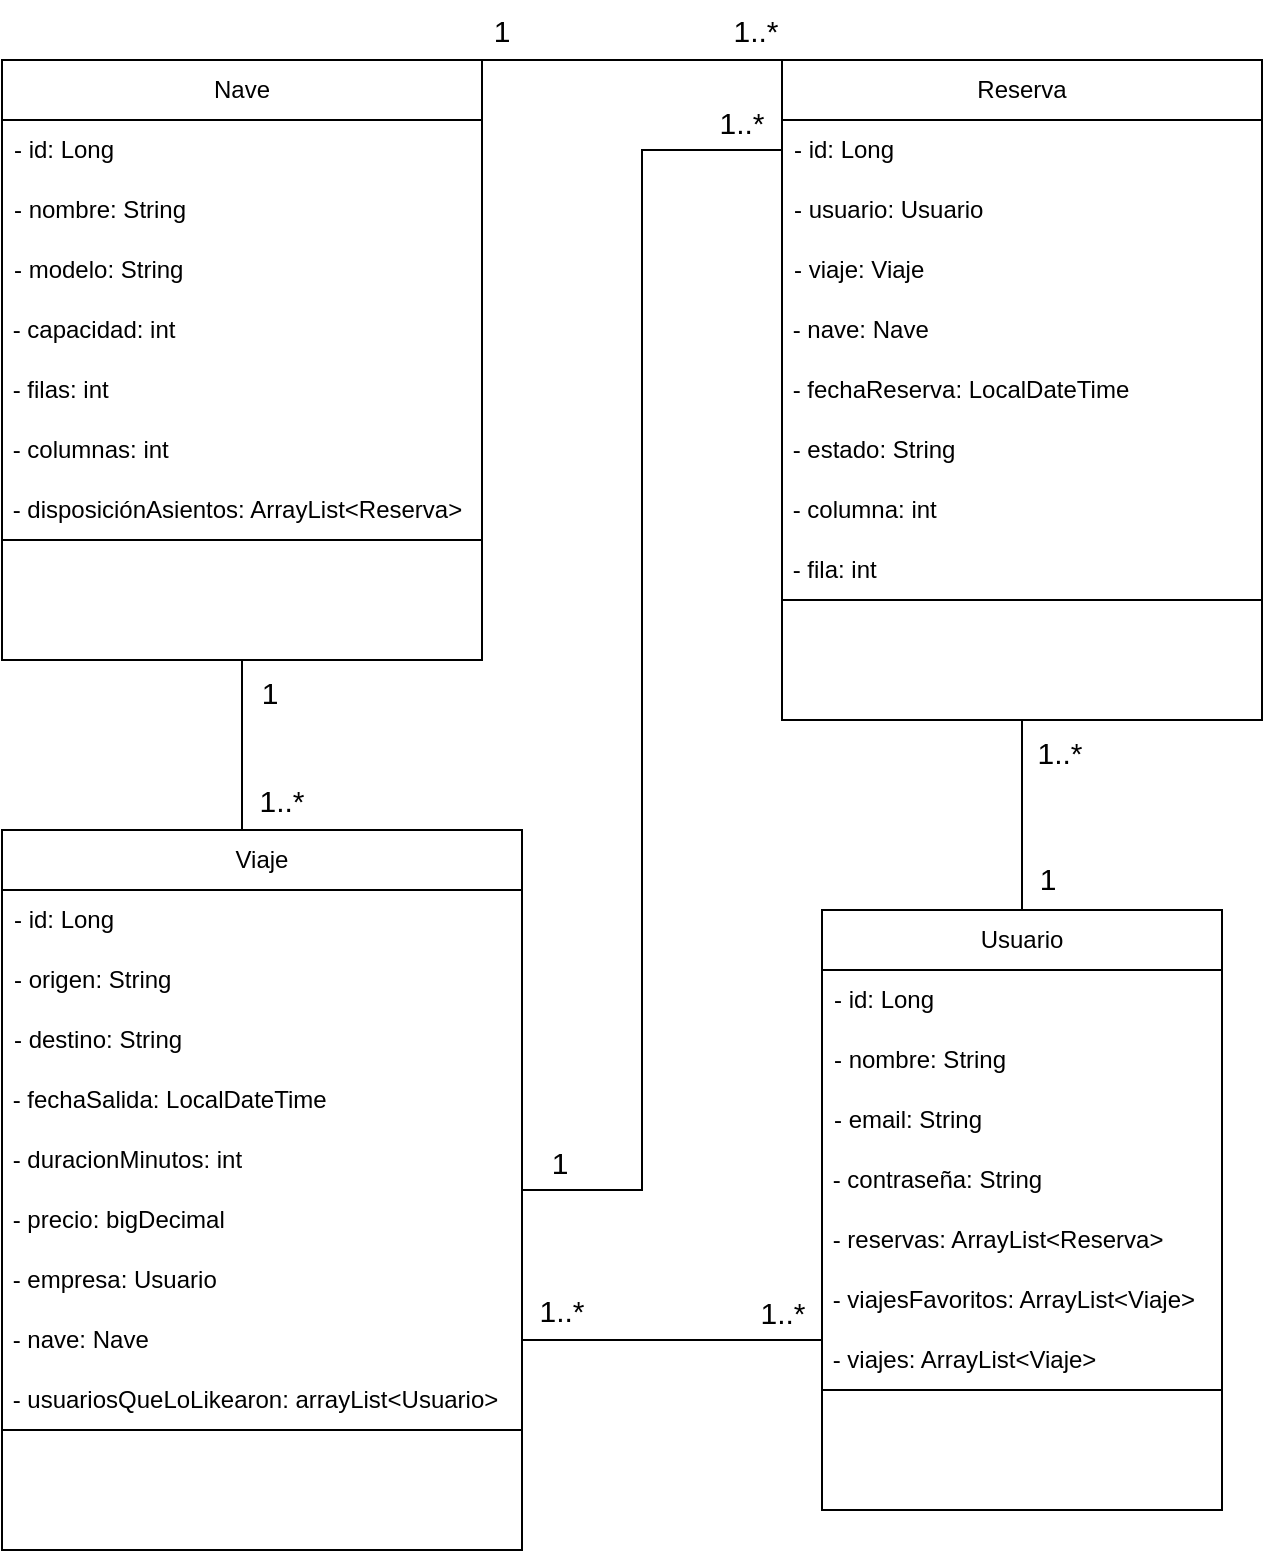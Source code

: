 <mxfile version="27.0.6">
  <diagram name="Page-1" id="gG8F5olyI8tmzku6u4oK">
    <mxGraphModel dx="689" dy="873" grid="1" gridSize="10" guides="1" tooltips="1" connect="1" arrows="1" fold="1" page="1" pageScale="1" pageWidth="850" pageHeight="1100" math="0" shadow="0">
      <root>
        <mxCell id="0" />
        <mxCell id="1" parent="0" />
        <mxCell id="Mqjfje0jI8EnwAkRnA07-51" style="edgeStyle=orthogonalEdgeStyle;rounded=0;orthogonalLoop=1;jettySize=auto;html=1;entryX=0;entryY=0.5;entryDx=0;entryDy=0;endArrow=none;startFill=0;" edge="1" parent="1" source="Mqjfje0jI8EnwAkRnA07-7" target="Mqjfje0jI8EnwAkRnA07-41">
          <mxGeometry relative="1" as="geometry">
            <Array as="points">
              <mxPoint x="400" y="750" />
              <mxPoint x="400" y="230" />
            </Array>
          </mxGeometry>
        </mxCell>
        <mxCell id="Mqjfje0jI8EnwAkRnA07-7" value="Viaje" style="swimlane;fontStyle=0;childLayout=stackLayout;horizontal=1;startSize=30;horizontalStack=0;resizeParent=1;resizeParentMax=0;resizeLast=0;collapsible=1;marginBottom=0;whiteSpace=wrap;html=1;" vertex="1" parent="1">
          <mxGeometry x="80" y="570" width="260" height="360" as="geometry" />
        </mxCell>
        <mxCell id="Mqjfje0jI8EnwAkRnA07-8" value="- id: Long" style="text;strokeColor=none;fillColor=none;align=left;verticalAlign=middle;spacingLeft=4;spacingRight=4;overflow=hidden;points=[[0,0.5],[1,0.5]];portConstraint=eastwest;rotatable=0;whiteSpace=wrap;html=1;" vertex="1" parent="Mqjfje0jI8EnwAkRnA07-7">
          <mxGeometry y="30" width="260" height="30" as="geometry" />
        </mxCell>
        <mxCell id="Mqjfje0jI8EnwAkRnA07-9" value="- origen: String" style="text;strokeColor=none;fillColor=none;align=left;verticalAlign=middle;spacingLeft=4;spacingRight=4;overflow=hidden;points=[[0,0.5],[1,0.5]];portConstraint=eastwest;rotatable=0;whiteSpace=wrap;html=1;" vertex="1" parent="Mqjfje0jI8EnwAkRnA07-7">
          <mxGeometry y="60" width="260" height="30" as="geometry" />
        </mxCell>
        <mxCell id="Mqjfje0jI8EnwAkRnA07-10" value="- destino: String" style="text;strokeColor=none;fillColor=none;align=left;verticalAlign=middle;spacingLeft=4;spacingRight=4;overflow=hidden;points=[[0,0.5],[1,0.5]];portConstraint=eastwest;rotatable=0;whiteSpace=wrap;html=1;" vertex="1" parent="Mqjfje0jI8EnwAkRnA07-7">
          <mxGeometry y="90" width="260" height="30" as="geometry" />
        </mxCell>
        <mxCell id="Mqjfje0jI8EnwAkRnA07-14" value="&amp;nbsp;- fechaSalida: LocalDateTime" style="text;html=1;align=left;verticalAlign=middle;whiteSpace=wrap;rounded=0;" vertex="1" parent="Mqjfje0jI8EnwAkRnA07-7">
          <mxGeometry y="120" width="260" height="30" as="geometry" />
        </mxCell>
        <mxCell id="Mqjfje0jI8EnwAkRnA07-15" value="&amp;nbsp;- duracionMinutos: int" style="text;html=1;align=left;verticalAlign=middle;whiteSpace=wrap;rounded=0;" vertex="1" parent="Mqjfje0jI8EnwAkRnA07-7">
          <mxGeometry y="150" width="260" height="30" as="geometry" />
        </mxCell>
        <mxCell id="Mqjfje0jI8EnwAkRnA07-16" value="&amp;nbsp;- precio: bigDecimal" style="text;html=1;align=left;verticalAlign=middle;whiteSpace=wrap;rounded=0;" vertex="1" parent="Mqjfje0jI8EnwAkRnA07-7">
          <mxGeometry y="180" width="260" height="30" as="geometry" />
        </mxCell>
        <mxCell id="Mqjfje0jI8EnwAkRnA07-17" value="&amp;nbsp;- empresa: Usuario" style="text;html=1;align=left;verticalAlign=middle;whiteSpace=wrap;rounded=0;" vertex="1" parent="Mqjfje0jI8EnwAkRnA07-7">
          <mxGeometry y="210" width="260" height="30" as="geometry" />
        </mxCell>
        <mxCell id="Mqjfje0jI8EnwAkRnA07-18" value="&amp;nbsp;- nave: Nave" style="text;html=1;align=left;verticalAlign=middle;whiteSpace=wrap;rounded=0;" vertex="1" parent="Mqjfje0jI8EnwAkRnA07-7">
          <mxGeometry y="240" width="260" height="30" as="geometry" />
        </mxCell>
        <mxCell id="Mqjfje0jI8EnwAkRnA07-19" value="&amp;nbsp;- usuariosQueLoLikearon: arrayList&amp;lt;Usuario&amp;gt;" style="text;html=1;align=left;verticalAlign=middle;whiteSpace=wrap;rounded=0;" vertex="1" parent="Mqjfje0jI8EnwAkRnA07-7">
          <mxGeometry y="270" width="260" height="30" as="geometry" />
        </mxCell>
        <mxCell id="Mqjfje0jI8EnwAkRnA07-13" value="" style="rounded=0;whiteSpace=wrap;html=1;fillColor=none;" vertex="1" parent="Mqjfje0jI8EnwAkRnA07-7">
          <mxGeometry y="300" width="260" height="60" as="geometry" />
        </mxCell>
        <mxCell id="Mqjfje0jI8EnwAkRnA07-52" style="edgeStyle=orthogonalEdgeStyle;rounded=0;orthogonalLoop=1;jettySize=auto;html=1;entryX=0.5;entryY=1;entryDx=0;entryDy=0;endArrow=none;startFill=0;" edge="1" parent="1" source="Mqjfje0jI8EnwAkRnA07-20" target="Mqjfje0jI8EnwAkRnA07-48">
          <mxGeometry relative="1" as="geometry" />
        </mxCell>
        <mxCell id="Mqjfje0jI8EnwAkRnA07-20" value="Usuario" style="swimlane;fontStyle=0;childLayout=stackLayout;horizontal=1;startSize=30;horizontalStack=0;resizeParent=1;resizeParentMax=0;resizeLast=0;collapsible=1;marginBottom=0;whiteSpace=wrap;html=1;" vertex="1" parent="1">
          <mxGeometry x="490" y="610" width="200" height="300" as="geometry" />
        </mxCell>
        <mxCell id="Mqjfje0jI8EnwAkRnA07-21" value="- id: Long" style="text;strokeColor=none;fillColor=none;align=left;verticalAlign=middle;spacingLeft=4;spacingRight=4;overflow=hidden;points=[[0,0.5],[1,0.5]];portConstraint=eastwest;rotatable=0;whiteSpace=wrap;html=1;" vertex="1" parent="Mqjfje0jI8EnwAkRnA07-20">
          <mxGeometry y="30" width="200" height="30" as="geometry" />
        </mxCell>
        <mxCell id="Mqjfje0jI8EnwAkRnA07-22" value="- nombre: String" style="text;strokeColor=none;fillColor=none;align=left;verticalAlign=middle;spacingLeft=4;spacingRight=4;overflow=hidden;points=[[0,0.5],[1,0.5]];portConstraint=eastwest;rotatable=0;whiteSpace=wrap;html=1;" vertex="1" parent="Mqjfje0jI8EnwAkRnA07-20">
          <mxGeometry y="60" width="200" height="30" as="geometry" />
        </mxCell>
        <mxCell id="Mqjfje0jI8EnwAkRnA07-23" value="- email: String" style="text;strokeColor=none;fillColor=none;align=left;verticalAlign=middle;spacingLeft=4;spacingRight=4;overflow=hidden;points=[[0,0.5],[1,0.5]];portConstraint=eastwest;rotatable=0;whiteSpace=wrap;html=1;" vertex="1" parent="Mqjfje0jI8EnwAkRnA07-20">
          <mxGeometry y="90" width="200" height="30" as="geometry" />
        </mxCell>
        <mxCell id="Mqjfje0jI8EnwAkRnA07-24" value="&amp;nbsp;- contraseña: String" style="text;html=1;align=left;verticalAlign=middle;whiteSpace=wrap;rounded=0;" vertex="1" parent="Mqjfje0jI8EnwAkRnA07-20">
          <mxGeometry y="120" width="200" height="30" as="geometry" />
        </mxCell>
        <mxCell id="Mqjfje0jI8EnwAkRnA07-25" value="&amp;nbsp;- reservas: ArrayList&amp;lt;Reserva&amp;gt;" style="text;html=1;align=left;verticalAlign=middle;whiteSpace=wrap;rounded=0;" vertex="1" parent="Mqjfje0jI8EnwAkRnA07-20">
          <mxGeometry y="150" width="200" height="30" as="geometry" />
        </mxCell>
        <mxCell id="Mqjfje0jI8EnwAkRnA07-26" value="&amp;nbsp;- viajesFavoritos: ArrayList&amp;lt;Viaje&amp;gt;" style="text;html=1;align=left;verticalAlign=middle;whiteSpace=wrap;rounded=0;" vertex="1" parent="Mqjfje0jI8EnwAkRnA07-20">
          <mxGeometry y="180" width="200" height="30" as="geometry" />
        </mxCell>
        <mxCell id="Mqjfje0jI8EnwAkRnA07-27" value="&amp;nbsp;- viajes: ArrayList&amp;lt;Viaje&amp;gt;" style="text;html=1;align=left;verticalAlign=middle;whiteSpace=wrap;rounded=0;" vertex="1" parent="Mqjfje0jI8EnwAkRnA07-20">
          <mxGeometry y="210" width="200" height="30" as="geometry" />
        </mxCell>
        <mxCell id="Mqjfje0jI8EnwAkRnA07-30" value="" style="rounded=0;whiteSpace=wrap;html=1;fillColor=none;" vertex="1" parent="Mqjfje0jI8EnwAkRnA07-20">
          <mxGeometry y="240" width="200" height="60" as="geometry" />
        </mxCell>
        <mxCell id="Mqjfje0jI8EnwAkRnA07-50" style="edgeStyle=orthogonalEdgeStyle;rounded=0;orthogonalLoop=1;jettySize=auto;html=1;entryX=0;entryY=0;entryDx=0;entryDy=0;endArrow=none;startFill=0;" edge="1" parent="1" source="Mqjfje0jI8EnwAkRnA07-31" target="Mqjfje0jI8EnwAkRnA07-40">
          <mxGeometry relative="1" as="geometry">
            <Array as="points">
              <mxPoint x="440" y="185" />
              <mxPoint x="440" y="185" />
            </Array>
          </mxGeometry>
        </mxCell>
        <mxCell id="Mqjfje0jI8EnwAkRnA07-31" value="Nave" style="swimlane;fontStyle=0;childLayout=stackLayout;horizontal=1;startSize=30;horizontalStack=0;resizeParent=1;resizeParentMax=0;resizeLast=0;collapsible=1;marginBottom=0;whiteSpace=wrap;html=1;" vertex="1" parent="1">
          <mxGeometry x="80" y="185" width="240" height="300" as="geometry" />
        </mxCell>
        <mxCell id="Mqjfje0jI8EnwAkRnA07-32" value="- id: Long" style="text;strokeColor=none;fillColor=none;align=left;verticalAlign=middle;spacingLeft=4;spacingRight=4;overflow=hidden;points=[[0,0.5],[1,0.5]];portConstraint=eastwest;rotatable=0;whiteSpace=wrap;html=1;" vertex="1" parent="Mqjfje0jI8EnwAkRnA07-31">
          <mxGeometry y="30" width="240" height="30" as="geometry" />
        </mxCell>
        <mxCell id="Mqjfje0jI8EnwAkRnA07-33" value="- nombre: String" style="text;strokeColor=none;fillColor=none;align=left;verticalAlign=middle;spacingLeft=4;spacingRight=4;overflow=hidden;points=[[0,0.5],[1,0.5]];portConstraint=eastwest;rotatable=0;whiteSpace=wrap;html=1;" vertex="1" parent="Mqjfje0jI8EnwAkRnA07-31">
          <mxGeometry y="60" width="240" height="30" as="geometry" />
        </mxCell>
        <mxCell id="Mqjfje0jI8EnwAkRnA07-34" value="- modelo: String" style="text;strokeColor=none;fillColor=none;align=left;verticalAlign=middle;spacingLeft=4;spacingRight=4;overflow=hidden;points=[[0,0.5],[1,0.5]];portConstraint=eastwest;rotatable=0;whiteSpace=wrap;html=1;" vertex="1" parent="Mqjfje0jI8EnwAkRnA07-31">
          <mxGeometry y="90" width="240" height="30" as="geometry" />
        </mxCell>
        <mxCell id="Mqjfje0jI8EnwAkRnA07-35" value="&amp;nbsp;- capacidad: int" style="text;html=1;align=left;verticalAlign=middle;whiteSpace=wrap;rounded=0;" vertex="1" parent="Mqjfje0jI8EnwAkRnA07-31">
          <mxGeometry y="120" width="240" height="30" as="geometry" />
        </mxCell>
        <mxCell id="Mqjfje0jI8EnwAkRnA07-36" value="&amp;nbsp;- filas: int" style="text;html=1;align=left;verticalAlign=middle;whiteSpace=wrap;rounded=0;" vertex="1" parent="Mqjfje0jI8EnwAkRnA07-31">
          <mxGeometry y="150" width="240" height="30" as="geometry" />
        </mxCell>
        <mxCell id="Mqjfje0jI8EnwAkRnA07-37" value="&amp;nbsp;- columnas: int" style="text;html=1;align=left;verticalAlign=middle;whiteSpace=wrap;rounded=0;" vertex="1" parent="Mqjfje0jI8EnwAkRnA07-31">
          <mxGeometry y="180" width="240" height="30" as="geometry" />
        </mxCell>
        <mxCell id="Mqjfje0jI8EnwAkRnA07-38" value="&amp;nbsp;- disposiciónAsientos: ArrayList&amp;lt;Reserva&amp;gt;" style="text;html=1;align=left;verticalAlign=middle;whiteSpace=wrap;rounded=0;" vertex="1" parent="Mqjfje0jI8EnwAkRnA07-31">
          <mxGeometry y="210" width="240" height="30" as="geometry" />
        </mxCell>
        <mxCell id="Mqjfje0jI8EnwAkRnA07-39" value="" style="rounded=0;whiteSpace=wrap;html=1;fillColor=none;" vertex="1" parent="Mqjfje0jI8EnwAkRnA07-31">
          <mxGeometry y="240" width="240" height="60" as="geometry" />
        </mxCell>
        <mxCell id="Mqjfje0jI8EnwAkRnA07-40" value="Reserva" style="swimlane;fontStyle=0;childLayout=stackLayout;horizontal=1;startSize=30;horizontalStack=0;resizeParent=1;resizeParentMax=0;resizeLast=0;collapsible=1;marginBottom=0;whiteSpace=wrap;html=1;" vertex="1" parent="1">
          <mxGeometry x="470" y="185" width="240" height="330" as="geometry" />
        </mxCell>
        <mxCell id="Mqjfje0jI8EnwAkRnA07-41" value="- id: Long" style="text;strokeColor=none;fillColor=none;align=left;verticalAlign=middle;spacingLeft=4;spacingRight=4;overflow=hidden;points=[[0,0.5],[1,0.5]];portConstraint=eastwest;rotatable=0;whiteSpace=wrap;html=1;" vertex="1" parent="Mqjfje0jI8EnwAkRnA07-40">
          <mxGeometry y="30" width="240" height="30" as="geometry" />
        </mxCell>
        <mxCell id="Mqjfje0jI8EnwAkRnA07-42" value="- usuario: Usuario" style="text;strokeColor=none;fillColor=none;align=left;verticalAlign=middle;spacingLeft=4;spacingRight=4;overflow=hidden;points=[[0,0.5],[1,0.5]];portConstraint=eastwest;rotatable=0;whiteSpace=wrap;html=1;" vertex="1" parent="Mqjfje0jI8EnwAkRnA07-40">
          <mxGeometry y="60" width="240" height="30" as="geometry" />
        </mxCell>
        <mxCell id="Mqjfje0jI8EnwAkRnA07-43" value="- viaje: Viaje" style="text;strokeColor=none;fillColor=none;align=left;verticalAlign=middle;spacingLeft=4;spacingRight=4;overflow=hidden;points=[[0,0.5],[1,0.5]];portConstraint=eastwest;rotatable=0;whiteSpace=wrap;html=1;" vertex="1" parent="Mqjfje0jI8EnwAkRnA07-40">
          <mxGeometry y="90" width="240" height="30" as="geometry" />
        </mxCell>
        <mxCell id="Mqjfje0jI8EnwAkRnA07-44" value="&amp;nbsp;- nave: Nave" style="text;html=1;align=left;verticalAlign=middle;whiteSpace=wrap;rounded=0;" vertex="1" parent="Mqjfje0jI8EnwAkRnA07-40">
          <mxGeometry y="120" width="240" height="30" as="geometry" />
        </mxCell>
        <mxCell id="Mqjfje0jI8EnwAkRnA07-45" value="&amp;nbsp;- fechaReserva: LocalDateTime" style="text;html=1;align=left;verticalAlign=middle;whiteSpace=wrap;rounded=0;" vertex="1" parent="Mqjfje0jI8EnwAkRnA07-40">
          <mxGeometry y="150" width="240" height="30" as="geometry" />
        </mxCell>
        <mxCell id="Mqjfje0jI8EnwAkRnA07-46" value="&amp;nbsp;- estado: String" style="text;html=1;align=left;verticalAlign=middle;whiteSpace=wrap;rounded=0;" vertex="1" parent="Mqjfje0jI8EnwAkRnA07-40">
          <mxGeometry y="180" width="240" height="30" as="geometry" />
        </mxCell>
        <mxCell id="Mqjfje0jI8EnwAkRnA07-49" value="&amp;nbsp;- columna: int" style="text;html=1;align=left;verticalAlign=middle;whiteSpace=wrap;rounded=0;" vertex="1" parent="Mqjfje0jI8EnwAkRnA07-40">
          <mxGeometry y="210" width="240" height="30" as="geometry" />
        </mxCell>
        <mxCell id="Mqjfje0jI8EnwAkRnA07-47" value="&amp;nbsp;- fila: int" style="text;html=1;align=left;verticalAlign=middle;whiteSpace=wrap;rounded=0;" vertex="1" parent="Mqjfje0jI8EnwAkRnA07-40">
          <mxGeometry y="240" width="240" height="30" as="geometry" />
        </mxCell>
        <mxCell id="Mqjfje0jI8EnwAkRnA07-48" value="" style="rounded=0;whiteSpace=wrap;html=1;fillColor=none;" vertex="1" parent="Mqjfje0jI8EnwAkRnA07-40">
          <mxGeometry y="270" width="240" height="60" as="geometry" />
        </mxCell>
        <mxCell id="Mqjfje0jI8EnwAkRnA07-53" style="edgeStyle=orthogonalEdgeStyle;rounded=0;orthogonalLoop=1;jettySize=auto;html=1;entryX=0;entryY=0;entryDx=0;entryDy=0;endArrow=none;startFill=0;" edge="1" parent="1" source="Mqjfje0jI8EnwAkRnA07-18" target="Mqjfje0jI8EnwAkRnA07-20">
          <mxGeometry relative="1" as="geometry">
            <Array as="points">
              <mxPoint x="490" y="825" />
            </Array>
          </mxGeometry>
        </mxCell>
        <mxCell id="Mqjfje0jI8EnwAkRnA07-54" style="edgeStyle=orthogonalEdgeStyle;rounded=0;orthogonalLoop=1;jettySize=auto;html=1;endArrow=none;startFill=0;" edge="1" parent="1" source="Mqjfje0jI8EnwAkRnA07-39">
          <mxGeometry relative="1" as="geometry">
            <mxPoint x="200" y="570" as="targetPoint" />
            <Array as="points">
              <mxPoint x="200" y="570" />
            </Array>
          </mxGeometry>
        </mxCell>
        <mxCell id="Mqjfje0jI8EnwAkRnA07-55" value="&lt;font style=&quot;font-size: 15px;&quot;&gt;1..*&lt;/font&gt;" style="text;html=1;align=center;verticalAlign=middle;whiteSpace=wrap;rounded=0;" vertex="1" parent="1">
          <mxGeometry x="427" y="155" width="60" height="30" as="geometry" />
        </mxCell>
        <mxCell id="Mqjfje0jI8EnwAkRnA07-56" value="1" style="text;html=1;align=center;verticalAlign=middle;whiteSpace=wrap;rounded=0;fontSize=15;" vertex="1" parent="1">
          <mxGeometry x="300" y="155" width="60" height="30" as="geometry" />
        </mxCell>
        <mxCell id="Mqjfje0jI8EnwAkRnA07-57" value="&lt;font style=&quot;font-size: 15px;&quot;&gt;1..*&lt;/font&gt;" style="text;html=1;align=center;verticalAlign=middle;whiteSpace=wrap;rounded=0;" vertex="1" parent="1">
          <mxGeometry x="420" y="200" width="60" height="31" as="geometry" />
        </mxCell>
        <mxCell id="Mqjfje0jI8EnwAkRnA07-58" value="&lt;font style=&quot;font-size: 15px;&quot;&gt;1&lt;/font&gt;" style="text;html=1;align=center;verticalAlign=middle;whiteSpace=wrap;rounded=0;" vertex="1" parent="1">
          <mxGeometry x="329" y="720" width="60" height="31" as="geometry" />
        </mxCell>
        <mxCell id="Mqjfje0jI8EnwAkRnA07-59" value="&lt;font style=&quot;font-size: 15px;&quot;&gt;1&lt;/font&gt;" style="text;html=1;align=center;verticalAlign=middle;whiteSpace=wrap;rounded=0;" vertex="1" parent="1">
          <mxGeometry x="184" y="485" width="60" height="31" as="geometry" />
        </mxCell>
        <mxCell id="Mqjfje0jI8EnwAkRnA07-60" value="&lt;font style=&quot;font-size: 15px;&quot;&gt;1..*&lt;/font&gt;" style="text;html=1;align=center;verticalAlign=middle;whiteSpace=wrap;rounded=0;" vertex="1" parent="1">
          <mxGeometry x="190" y="539" width="60" height="31" as="geometry" />
        </mxCell>
        <mxCell id="Mqjfje0jI8EnwAkRnA07-61" value="&lt;font style=&quot;font-size: 15px;&quot;&gt;1..*&lt;/font&gt;" style="text;html=1;align=center;verticalAlign=middle;whiteSpace=wrap;rounded=0;" vertex="1" parent="1">
          <mxGeometry x="579" y="515" width="60" height="31" as="geometry" />
        </mxCell>
        <mxCell id="Mqjfje0jI8EnwAkRnA07-62" value="&lt;font style=&quot;font-size: 15px;&quot;&gt;1&lt;/font&gt;" style="text;html=1;align=center;verticalAlign=middle;whiteSpace=wrap;rounded=0;" vertex="1" parent="1">
          <mxGeometry x="573" y="578" width="60" height="31" as="geometry" />
        </mxCell>
        <mxCell id="Mqjfje0jI8EnwAkRnA07-63" value="&lt;font style=&quot;font-size: 15px;&quot;&gt;1..*&lt;/font&gt;" style="text;html=1;align=center;verticalAlign=middle;whiteSpace=wrap;rounded=0;" vertex="1" parent="1">
          <mxGeometry x="330" y="794" width="60" height="31" as="geometry" />
        </mxCell>
        <mxCell id="Mqjfje0jI8EnwAkRnA07-64" value="&lt;font style=&quot;font-size: 15px;&quot;&gt;1..*&lt;/font&gt;" style="text;html=1;align=center;verticalAlign=middle;whiteSpace=wrap;rounded=0;" vertex="1" parent="1">
          <mxGeometry x="441" y="795" width="59" height="31" as="geometry" />
        </mxCell>
      </root>
    </mxGraphModel>
  </diagram>
</mxfile>
